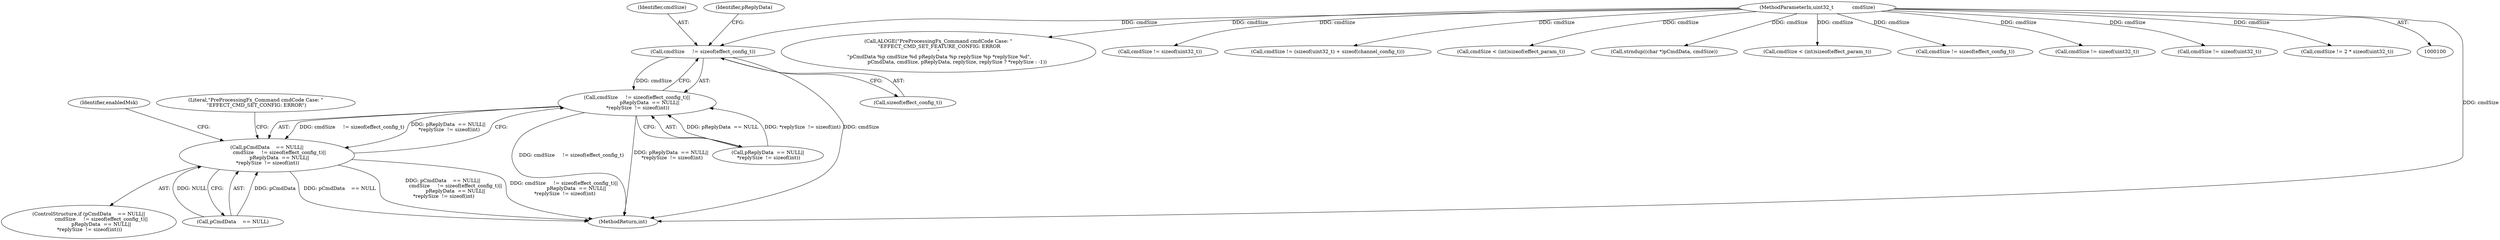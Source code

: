 digraph "0_Android_aeea52da00d210587fb3ed895de3d5f2e0264c88_9@API" {
"1000166" [label="(Call,cmdSize     != sizeof(effect_config_t))"];
"1000103" [label="(MethodParameterIn,uint32_t            cmdSize)"];
"1000165" [label="(Call,cmdSize     != sizeof(effect_config_t)||\n                pReplyData  == NULL||\n *replySize  != sizeof(int))"];
"1000161" [label="(Call,pCmdData    == NULL||\n                cmdSize     != sizeof(effect_config_t)||\n                pReplyData  == NULL||\n *replySize  != sizeof(int))"];
"1000166" [label="(Call,cmdSize     != sizeof(effect_config_t))"];
"1000160" [label="(ControlStructure,if (pCmdData    == NULL||\n                cmdSize     != sizeof(effect_config_t)||\n                pReplyData  == NULL||\n *replySize  != sizeof(int)))"];
"1001159" [label="(Call,ALOGE(\"PreProcessingFx_Command cmdCode Case: \"\n \"EFFECT_CMD_SET_FEATURE_CONFIG: ERROR\n\"\n \"pCmdData %p cmdSize %d pReplyData %p replySize %p *replySize %d\",\n                        pCmdData, cmdSize, pReplyData, replySize, replySize ? *replySize : -1))"];
"1000103" [label="(MethodParameterIn,uint32_t            cmdSize)"];
"1000187" [label="(Identifier,enabledMsk)"];
"1000161" [label="(Call,pCmdData    == NULL||\n                cmdSize     != sizeof(effect_config_t)||\n                pReplyData  == NULL||\n *replySize  != sizeof(int))"];
"1001034" [label="(Call,cmdSize != sizeof(uint32_t))"];
"1000162" [label="(Call,pCmdData    == NULL)"];
"1001138" [label="(Call,cmdSize != (sizeof(uint32_t) + sizeof(channel_config_t)))"];
"1000170" [label="(Call,pReplyData  == NULL||\n *replySize  != sizeof(int))"];
"1000165" [label="(Call,cmdSize     != sizeof(effect_config_t)||\n                pReplyData  == NULL||\n *replySize  != sizeof(int))"];
"1000168" [label="(Call,sizeof(effect_config_t))"];
"1000367" [label="(Call,cmdSize < (int)sizeof(effect_param_t))"];
"1000181" [label="(Literal,\"PreProcessingFx_Command cmdCode Case: \"\n \"EFFECT_CMD_SET_CONFIG: ERROR\")"];
"1000750" [label="(Call,strndup((char *)pCmdData, cmdSize))"];
"1000167" [label="(Identifier,cmdSize)"];
"1000471" [label="(Call,cmdSize < (int)sizeof(effect_param_t))"];
"1000282" [label="(Call,cmdSize != sizeof(effect_config_t))"];
"1001295" [label="(MethodReturn,int)"];
"1000632" [label="(Call,cmdSize != sizeof(uint32_t))"];
"1000172" [label="(Identifier,pReplyData)"];
"1000597" [label="(Call,cmdSize != sizeof(uint32_t))"];
"1000856" [label="(Call,cmdSize != 2 * sizeof(uint32_t))"];
"1000166" -> "1000165"  [label="AST: "];
"1000166" -> "1000168"  [label="CFG: "];
"1000167" -> "1000166"  [label="AST: "];
"1000168" -> "1000166"  [label="AST: "];
"1000172" -> "1000166"  [label="CFG: "];
"1000165" -> "1000166"  [label="CFG: "];
"1000166" -> "1001295"  [label="DDG: cmdSize"];
"1000166" -> "1000165"  [label="DDG: cmdSize"];
"1000103" -> "1000166"  [label="DDG: cmdSize"];
"1000103" -> "1000100"  [label="AST: "];
"1000103" -> "1001295"  [label="DDG: cmdSize"];
"1000103" -> "1000282"  [label="DDG: cmdSize"];
"1000103" -> "1000367"  [label="DDG: cmdSize"];
"1000103" -> "1000471"  [label="DDG: cmdSize"];
"1000103" -> "1000597"  [label="DDG: cmdSize"];
"1000103" -> "1000632"  [label="DDG: cmdSize"];
"1000103" -> "1000750"  [label="DDG: cmdSize"];
"1000103" -> "1000856"  [label="DDG: cmdSize"];
"1000103" -> "1001034"  [label="DDG: cmdSize"];
"1000103" -> "1001138"  [label="DDG: cmdSize"];
"1000103" -> "1001159"  [label="DDG: cmdSize"];
"1000165" -> "1000161"  [label="AST: "];
"1000165" -> "1000170"  [label="CFG: "];
"1000170" -> "1000165"  [label="AST: "];
"1000161" -> "1000165"  [label="CFG: "];
"1000165" -> "1001295"  [label="DDG: cmdSize     != sizeof(effect_config_t)"];
"1000165" -> "1001295"  [label="DDG: pReplyData  == NULL||\n *replySize  != sizeof(int)"];
"1000165" -> "1000161"  [label="DDG: cmdSize     != sizeof(effect_config_t)"];
"1000165" -> "1000161"  [label="DDG: pReplyData  == NULL||\n *replySize  != sizeof(int)"];
"1000170" -> "1000165"  [label="DDG: pReplyData  == NULL"];
"1000170" -> "1000165"  [label="DDG: *replySize  != sizeof(int)"];
"1000161" -> "1000160"  [label="AST: "];
"1000161" -> "1000162"  [label="CFG: "];
"1000162" -> "1000161"  [label="AST: "];
"1000181" -> "1000161"  [label="CFG: "];
"1000187" -> "1000161"  [label="CFG: "];
"1000161" -> "1001295"  [label="DDG: pCmdData    == NULL"];
"1000161" -> "1001295"  [label="DDG: pCmdData    == NULL||\n                cmdSize     != sizeof(effect_config_t)||\n                pReplyData  == NULL||\n *replySize  != sizeof(int)"];
"1000161" -> "1001295"  [label="DDG: cmdSize     != sizeof(effect_config_t)||\n                pReplyData  == NULL||\n *replySize  != sizeof(int)"];
"1000162" -> "1000161"  [label="DDG: pCmdData"];
"1000162" -> "1000161"  [label="DDG: NULL"];
}

